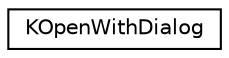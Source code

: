 digraph "Graphical Class Hierarchy"
{
  edge [fontname="Helvetica",fontsize="10",labelfontname="Helvetica",labelfontsize="10"];
  node [fontname="Helvetica",fontsize="10",shape=record];
  rankdir="LR";
  Node0 [label="KOpenWithDialog",height=0.2,width=0.4,color="black", fillcolor="white", style="filled",URL="$classKOpenWithDialog.html",tooltip="\"Open With\" dialog box. "];
}
